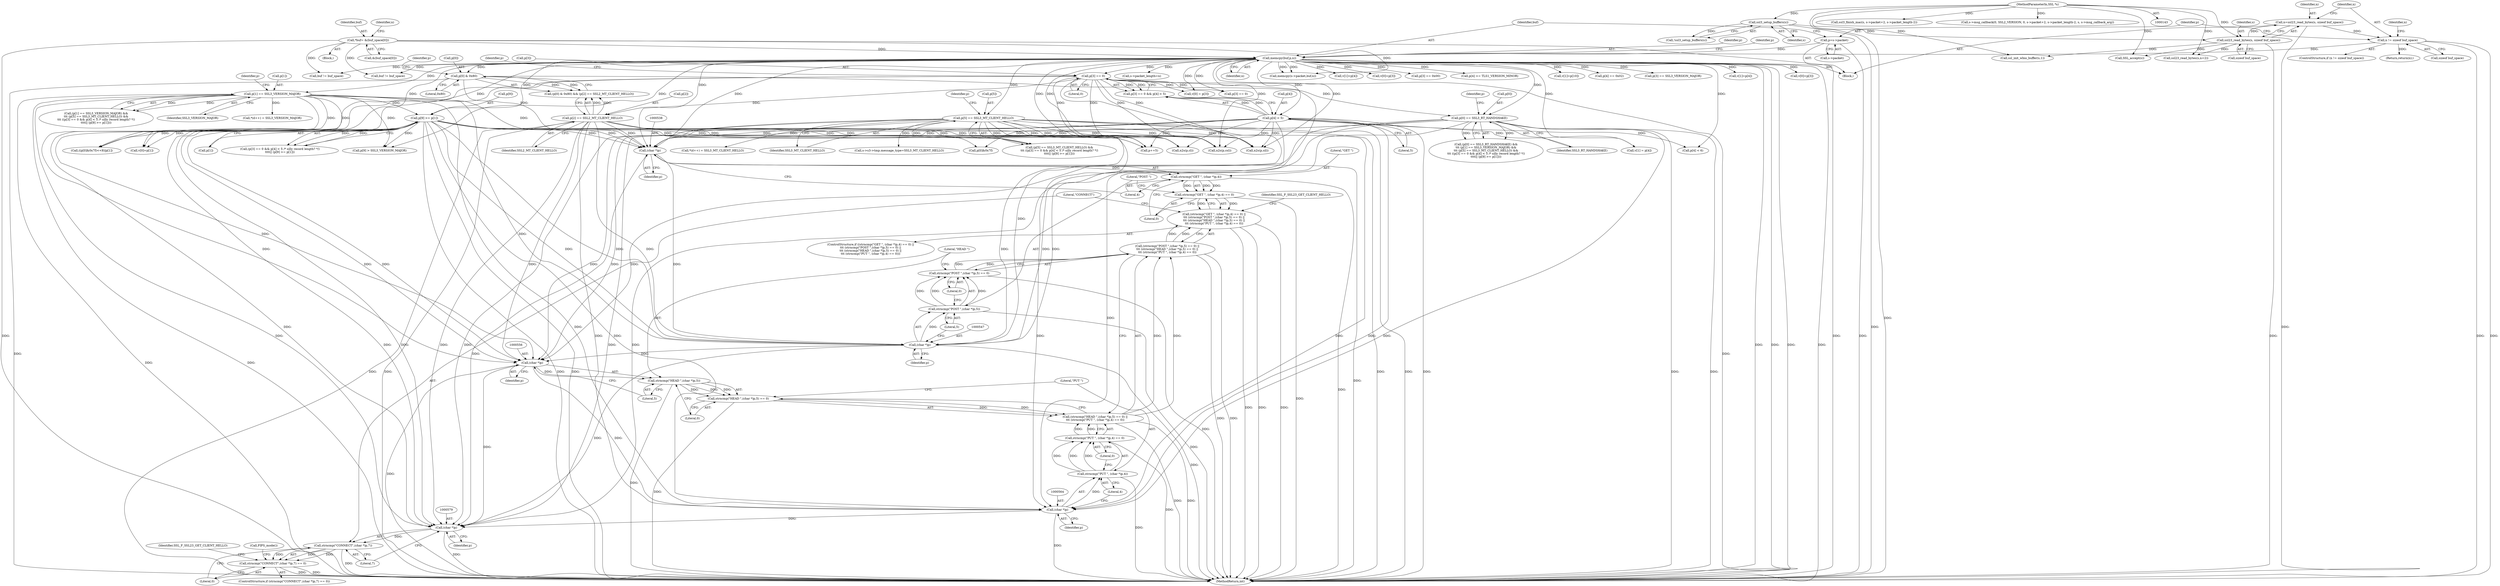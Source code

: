 digraph "0_openssl_b82924741b4bd590da890619be671f4635e46c2b@pointer" {
"1000537" [label="(Call,(char *)p)"];
"1000395" [label="(Call,p[3] == 0)"];
"1000211" [label="(Call,memcpy(buf,p,n))"];
"1000148" [label="(Call,*buf= &(buf_space[0]))"];
"1000206" [label="(Call,p=s->packet)"];
"1000200" [label="(Call,n != sizeof buf_space)"];
"1000193" [label="(Call,n=ssl23_read_bytes(s, sizeof buf_space))"];
"1000195" [label="(Call,ssl23_read_bytes(s, sizeof buf_space))"];
"1000190" [label="(Call,ssl3_setup_buffers(s))"];
"1000144" [label="(MethodParameterIn,SSL *s)"];
"1000376" [label="(Call,p[0] == SSL3_RT_HANDSHAKE)"];
"1000217" [label="(Call,p[0] & 0x80)"];
"1000388" [label="(Call,p[5] == SSL3_MT_CLIENT_HELLO)"];
"1000405" [label="(Call,p[9] >= p[1])"];
"1000382" [label="(Call,p[1] == SSL3_VERSION_MAJOR)"];
"1000400" [label="(Call,p[4] < 5)"];
"1000222" [label="(Call,p[2] == SSL2_MT_CLIENT_HELLO)"];
"1000535" [label="(Call,strncmp(\"GET \", (char *)p,4))"];
"1000534" [label="(Call,strncmp(\"GET \", (char *)p,4) == 0)"];
"1000533" [label="(Call,(strncmp(\"GET \", (char *)p,4) == 0) ||\n\t\t\t (strncmp(\"POST \",(char *)p,5) == 0) ||\n\t\t\t (strncmp(\"HEAD \",(char *)p,5) == 0) ||\n\t\t\t (strncmp(\"PUT \", (char *)p,4) == 0))"];
"1000546" [label="(Call,(char *)p)"];
"1000544" [label="(Call,strncmp(\"POST \",(char *)p,5))"];
"1000543" [label="(Call,strncmp(\"POST \",(char *)p,5) == 0)"];
"1000542" [label="(Call,(strncmp(\"POST \",(char *)p,5) == 0) ||\n\t\t\t (strncmp(\"HEAD \",(char *)p,5) == 0) ||\n\t\t\t (strncmp(\"PUT \", (char *)p,4) == 0))"];
"1000555" [label="(Call,(char *)p)"];
"1000553" [label="(Call,strncmp(\"HEAD \",(char *)p,5))"];
"1000552" [label="(Call,strncmp(\"HEAD \",(char *)p,5) == 0)"];
"1000551" [label="(Call,(strncmp(\"HEAD \",(char *)p,5) == 0) ||\n\t\t\t (strncmp(\"PUT \", (char *)p,4) == 0))"];
"1000563" [label="(Call,(char *)p)"];
"1000561" [label="(Call,strncmp(\"PUT \", (char *)p,4))"];
"1000560" [label="(Call,strncmp(\"PUT \", (char *)p,4) == 0)"];
"1000578" [label="(Call,(char *)p)"];
"1000576" [label="(Call,strncmp(\"CONNECT\",(char *)p,7))"];
"1000575" [label="(Call,strncmp(\"CONNECT\",(char *)p,7) == 0)"];
"1000396" [label="(Call,p[3])"];
"1000404" [label="(Literal,5)"];
"1000381" [label="(Call,(p[1] == SSL3_VERSION_MAJOR) &&\n\t\t\t (p[5] == SSL3_MT_CLIENT_HELLO) &&\n\t\t\t ((p[3] == 0 && p[4] < 5 /* silly record length? */)\n\t\t\t\t|| (p[9] >= p[1])))"];
"1000195" [label="(Call,ssl23_read_bytes(s, sizeof buf_space))"];
"1000449" [label="(Call,v[1]=p[10])"];
"1000640" [label="(Call,p[0]&0x7f)"];
"1000409" [label="(Call,p[1])"];
"1000566" [label="(Literal,4)"];
"1000235" [label="(Call,p[4] == 0x02)"];
"1000570" [label="(Identifier,SSL_F_SSL23_GET_CLIENT_HELLO)"];
"1000549" [label="(Literal,5)"];
"1000386" [label="(Identifier,SSL3_VERSION_MAJOR)"];
"1000267" [label="(Call,p[3] == SSL3_VERSION_MAJOR)"];
"1000422" [label="(Call,p[3] == 0)"];
"1000150" [label="(Call,&(buf_space[0]))"];
"1000759" [label="(Call,*(d++) = SSL3_MT_CLIENT_HELLO)"];
"1000216" [label="(Call,(p[0] & 0x80) && (p[2] == SSL2_MT_CLIENT_HELLO))"];
"1000541" [label="(Literal,0)"];
"1000280" [label="(Call,v[1]=p[4])"];
"1000546" [label="(Call,(char *)p)"];
"1000638" [label="(Call,((p[0]&0x7f)<<8)|p[1])"];
"1001090" [label="(Call,SSL_accept(s))"];
"1000394" [label="(Call,p[3] == 0 && p[4] < 5)"];
"1000413" [label="(Call,v[0]=p[1])"];
"1000145" [label="(Block,)"];
"1000193" [label="(Call,n=ssl23_read_bytes(s, sizeof buf_space))"];
"1000189" [label="(Call,!ssl3_setup_buffers(s))"];
"1000427" [label="(Call,p[4] < 6)"];
"1000567" [label="(Literal,0)"];
"1000560" [label="(Call,strncmp(\"PUT \", (char *)p,4) == 0)"];
"1000241" [label="(Call,v[0]=p[3])"];
"1000212" [label="(Identifier,buf)"];
"1000393" [label="(Call,(p[3] == 0 && p[4] < 5 /* silly record length? */)\n\t\t\t\t|| (p[9] >= p[1]))"];
"1000217" [label="(Call,p[0] & 0x80)"];
"1000392" [label="(Identifier,SSL3_MT_CLIENT_HELLO)"];
"1000544" [label="(Call,strncmp(\"POST \",(char *)p,5))"];
"1000576" [label="(Call,strncmp(\"CONNECT\",(char *)p,7))"];
"1000551" [label="(Call,(strncmp(\"HEAD \",(char *)p,5) == 0) ||\n\t\t\t (strncmp(\"PUT \", (char *)p,4) == 0))"];
"1000543" [label="(Call,strncmp(\"POST \",(char *)p,5) == 0)"];
"1000213" [label="(Identifier,p)"];
"1000194" [label="(Identifier,n)"];
"1000975" [label="(Call,s->packet_length=n)"];
"1000400" [label="(Call,p[4] < 5)"];
"1000581" [label="(Literal,7)"];
"1000578" [label="(Call,(char *)p)"];
"1000226" [label="(Identifier,SSL2_MT_CLIENT_HELLO)"];
"1000555" [label="(Call,(char *)p)"];
"1000770" [label="(Call,*(d++) = SSL3_VERSION_MAJOR)"];
"1000405" [label="(Call,p[9] >= p[1])"];
"1000375" [label="(Call,(p[0] == SSL3_RT_HANDSHAKE) &&\n\t\t\t (p[1] == SSL3_VERSION_MAJOR) &&\n\t\t\t (p[5] == SSL3_MT_CLIENT_HELLO) &&\n\t\t\t ((p[3] == 0 && p[4] < 5 /* silly record length? */)\n\t\t\t\t|| (p[9] >= p[1])))"];
"1000558" [label="(Literal,5)"];
"1000219" [label="(Identifier,p)"];
"1000222" [label="(Call,p[2] == SSL2_MT_CLIENT_HELLO)"];
"1000557" [label="(Identifier,p)"];
"1001102" [label="(MethodReturn,int)"];
"1000376" [label="(Call,p[0] == SSL3_RT_HANDSHAKE)"];
"1000532" [label="(ControlStructure,if ((strncmp(\"GET \", (char *)p,4) == 0) ||\n\t\t\t (strncmp(\"POST \",(char *)p,5) == 0) ||\n\t\t\t (strncmp(\"HEAD \",(char *)p,5) == 0) ||\n\t\t\t (strncmp(\"PUT \", (char *)p,4) == 0)))"];
"1000542" [label="(Call,(strncmp(\"POST \",(char *)p,5) == 0) ||\n\t\t\t (strncmp(\"HEAD \",(char *)p,5) == 0) ||\n\t\t\t (strncmp(\"PUT \", (char *)p,4) == 0))"];
"1000721" [label="(Call,p+=5)"];
"1001084" [label="(Call,buf != buf_space)"];
"1000575" [label="(Call,strncmp(\"CONNECT\",(char *)p,7) == 0)"];
"1000207" [label="(Identifier,p)"];
"1000199" [label="(ControlStructure,if (n != sizeof buf_space))"];
"1000582" [label="(Literal,0)"];
"1000730" [label="(Call,n2s(p,cl))"];
"1000961" [label="(Call,ssl_init_wbio_buffer(s,1))"];
"1000214" [label="(Identifier,n)"];
"1000724" [label="(Call,n2s(p,csl))"];
"1000204" [label="(Return,return(n);)"];
"1000191" [label="(Identifier,s)"];
"1000727" [label="(Call,n2s(p,sil))"];
"1000536" [label="(Literal,\"GET \")"];
"1000682" [label="(Call,ssl3_finish_mac(s, s->packet+2, s->packet_length-2))"];
"1000550" [label="(Literal,0)"];
"1000994" [label="(Call,memcpy(s->packet,buf,n))"];
"1000438" [label="(Call,p[9] > SSL3_VERSION_MAJOR)"];
"1000563" [label="(Call,(char *)p)"];
"1000565" [label="(Identifier,p)"];
"1000904" [label="(Call,s->s3->tmp.message_type=SSL3_MT_CLIENT_HELLO)"];
"1000554" [label="(Literal,\"HEAD \")"];
"1000553" [label="(Call,strncmp(\"HEAD \",(char *)p,5))"];
"1000537" [label="(Call,(char *)p)"];
"1000539" [label="(Identifier,p)"];
"1000387" [label="(Call,(p[5] == SSL3_MT_CLIENT_HELLO) &&\n\t\t\t ((p[3] == 0 && p[4] < 5 /* silly record length? */)\n\t\t\t\t|| (p[9] >= p[1])))"];
"1000545" [label="(Literal,\"POST \")"];
"1000698" [label="(Call,s->msg_callback(0, SSL2_VERSION, 0, s->packet+2, s->packet_length-2, s, s->msg_callback_arg))"];
"1000559" [label="(Literal,0)"];
"1000395" [label="(Call,p[3] == 0)"];
"1001094" [label="(Call,buf != buf_space)"];
"1000552" [label="(Call,strncmp(\"HEAD \",(char *)p,5) == 0)"];
"1000223" [label="(Call,p[2])"];
"1000206" [label="(Call,p=s->packet)"];
"1000164" [label="(Identifier,n)"];
"1000671" [label="(Call,ssl23_read_bytes(s,n+2))"];
"1000397" [label="(Identifier,p)"];
"1000383" [label="(Call,p[1])"];
"1000577" [label="(Literal,\"CONNECT\")"];
"1000382" [label="(Call,p[1] == SSL3_VERSION_MAJOR)"];
"1000202" [label="(Call,sizeof buf_space)"];
"1000580" [label="(Identifier,p)"];
"1000211" [label="(Call,memcpy(buf,p,n))"];
"1000197" [label="(Call,sizeof buf_space)"];
"1000149" [label="(Identifier,buf)"];
"1000196" [label="(Identifier,s)"];
"1000248" [label="(Call,v[1]=p[4])"];
"1000585" [label="(Identifier,SSL_F_SSL23_GET_CLIENT_HELLO)"];
"1000562" [label="(Literal,\"PUT \")"];
"1000148" [label="(Call,*buf= &(buf_space[0]))"];
"1000390" [label="(Identifier,p)"];
"1000548" [label="(Identifier,p)"];
"1000380" [label="(Identifier,SSL3_RT_HANDSHAKE)"];
"1000190" [label="(Call,ssl3_setup_buffers(s))"];
"1000533" [label="(Call,(strncmp(\"GET \", (char *)p,4) == 0) ||\n\t\t\t (strncmp(\"POST \",(char *)p,5) == 0) ||\n\t\t\t (strncmp(\"HEAD \",(char *)p,5) == 0) ||\n\t\t\t (strncmp(\"PUT \", (char *)p,4) == 0))"];
"1000399" [label="(Literal,0)"];
"1000590" [label="(Call,FIPS_mode())"];
"1000144" [label="(MethodParameterIn,SSL *s)"];
"1000384" [label="(Identifier,p)"];
"1000534" [label="(Call,strncmp(\"GET \", (char *)p,4) == 0)"];
"1000200" [label="(Call,n != sizeof buf_space)"];
"1000273" [label="(Call,v[0]=p[3])"];
"1000622" [label="(Call,v[0] = p[3])"];
"1000377" [label="(Call,p[0])"];
"1000406" [label="(Call,p[9])"];
"1000230" [label="(Call,p[3] == 0x00)"];
"1000221" [label="(Literal,0x80)"];
"1000401" [label="(Call,p[4])"];
"1000629" [label="(Call,v[1] = p[4])"];
"1000574" [label="(ControlStructure,if (strncmp(\"CONNECT\",(char *)p,7) == 0))"];
"1000178" [label="(Block,)"];
"1000201" [label="(Identifier,n)"];
"1000540" [label="(Literal,4)"];
"1000561" [label="(Call,strncmp(\"PUT \", (char *)p,4))"];
"1000535" [label="(Call,strncmp(\"GET \", (char *)p,4))"];
"1000288" [label="(Call,p[4] >= TLS1_VERSION_MINOR)"];
"1000224" [label="(Identifier,p)"];
"1000388" [label="(Call,p[5] == SSL3_MT_CLIENT_HELLO)"];
"1000389" [label="(Call,p[5])"];
"1000402" [label="(Identifier,p)"];
"1000208" [label="(Call,s->packet)"];
"1000218" [label="(Call,p[0])"];
"1000205" [label="(Identifier,n)"];
"1000537" -> "1000535"  [label="AST: "];
"1000537" -> "1000539"  [label="CFG: "];
"1000538" -> "1000537"  [label="AST: "];
"1000539" -> "1000537"  [label="AST: "];
"1000540" -> "1000537"  [label="CFG: "];
"1000537" -> "1001102"  [label="DDG: "];
"1000537" -> "1000535"  [label="DDG: "];
"1000395" -> "1000537"  [label="DDG: "];
"1000376" -> "1000537"  [label="DDG: "];
"1000388" -> "1000537"  [label="DDG: "];
"1000405" -> "1000537"  [label="DDG: "];
"1000405" -> "1000537"  [label="DDG: "];
"1000400" -> "1000537"  [label="DDG: "];
"1000211" -> "1000537"  [label="DDG: "];
"1000382" -> "1000537"  [label="DDG: "];
"1000222" -> "1000537"  [label="DDG: "];
"1000537" -> "1000546"  [label="DDG: "];
"1000537" -> "1000578"  [label="DDG: "];
"1000395" -> "1000394"  [label="AST: "];
"1000395" -> "1000399"  [label="CFG: "];
"1000396" -> "1000395"  [label="AST: "];
"1000399" -> "1000395"  [label="AST: "];
"1000402" -> "1000395"  [label="CFG: "];
"1000394" -> "1000395"  [label="CFG: "];
"1000395" -> "1001102"  [label="DDG: "];
"1000395" -> "1000394"  [label="DDG: "];
"1000395" -> "1000394"  [label="DDG: "];
"1000211" -> "1000395"  [label="DDG: "];
"1000395" -> "1000422"  [label="DDG: "];
"1000395" -> "1000546"  [label="DDG: "];
"1000395" -> "1000555"  [label="DDG: "];
"1000395" -> "1000563"  [label="DDG: "];
"1000395" -> "1000578"  [label="DDG: "];
"1000395" -> "1000622"  [label="DDG: "];
"1000395" -> "1000721"  [label="DDG: "];
"1000395" -> "1000724"  [label="DDG: "];
"1000395" -> "1000727"  [label="DDG: "];
"1000395" -> "1000730"  [label="DDG: "];
"1000211" -> "1000178"  [label="AST: "];
"1000211" -> "1000214"  [label="CFG: "];
"1000212" -> "1000211"  [label="AST: "];
"1000213" -> "1000211"  [label="AST: "];
"1000214" -> "1000211"  [label="AST: "];
"1000219" -> "1000211"  [label="CFG: "];
"1000211" -> "1001102"  [label="DDG: "];
"1000211" -> "1001102"  [label="DDG: "];
"1000211" -> "1001102"  [label="DDG: "];
"1000211" -> "1001102"  [label="DDG: "];
"1000148" -> "1000211"  [label="DDG: "];
"1000206" -> "1000211"  [label="DDG: "];
"1000200" -> "1000211"  [label="DDG: "];
"1000211" -> "1000217"  [label="DDG: "];
"1000211" -> "1000222"  [label="DDG: "];
"1000211" -> "1000230"  [label="DDG: "];
"1000211" -> "1000235"  [label="DDG: "];
"1000211" -> "1000241"  [label="DDG: "];
"1000211" -> "1000248"  [label="DDG: "];
"1000211" -> "1000267"  [label="DDG: "];
"1000211" -> "1000273"  [label="DDG: "];
"1000211" -> "1000280"  [label="DDG: "];
"1000211" -> "1000288"  [label="DDG: "];
"1000211" -> "1000376"  [label="DDG: "];
"1000211" -> "1000382"  [label="DDG: "];
"1000211" -> "1000388"  [label="DDG: "];
"1000211" -> "1000400"  [label="DDG: "];
"1000211" -> "1000405"  [label="DDG: "];
"1000211" -> "1000413"  [label="DDG: "];
"1000211" -> "1000422"  [label="DDG: "];
"1000211" -> "1000427"  [label="DDG: "];
"1000211" -> "1000438"  [label="DDG: "];
"1000211" -> "1000449"  [label="DDG: "];
"1000211" -> "1000622"  [label="DDG: "];
"1000211" -> "1000629"  [label="DDG: "];
"1000211" -> "1000638"  [label="DDG: "];
"1000211" -> "1000721"  [label="DDG: "];
"1000211" -> "1000724"  [label="DDG: "];
"1000211" -> "1000727"  [label="DDG: "];
"1000211" -> "1000730"  [label="DDG: "];
"1000211" -> "1000975"  [label="DDG: "];
"1000211" -> "1000994"  [label="DDG: "];
"1000211" -> "1000994"  [label="DDG: "];
"1000211" -> "1001084"  [label="DDG: "];
"1000211" -> "1001094"  [label="DDG: "];
"1000148" -> "1000145"  [label="AST: "];
"1000148" -> "1000150"  [label="CFG: "];
"1000149" -> "1000148"  [label="AST: "];
"1000150" -> "1000148"  [label="AST: "];
"1000164" -> "1000148"  [label="CFG: "];
"1000148" -> "1001102"  [label="DDG: "];
"1000148" -> "1001102"  [label="DDG: "];
"1000148" -> "1000994"  [label="DDG: "];
"1000148" -> "1001084"  [label="DDG: "];
"1000148" -> "1001094"  [label="DDG: "];
"1000206" -> "1000178"  [label="AST: "];
"1000206" -> "1000208"  [label="CFG: "];
"1000207" -> "1000206"  [label="AST: "];
"1000208" -> "1000206"  [label="AST: "];
"1000212" -> "1000206"  [label="CFG: "];
"1000206" -> "1001102"  [label="DDG: "];
"1000200" -> "1000199"  [label="AST: "];
"1000200" -> "1000202"  [label="CFG: "];
"1000201" -> "1000200"  [label="AST: "];
"1000202" -> "1000200"  [label="AST: "];
"1000205" -> "1000200"  [label="CFG: "];
"1000207" -> "1000200"  [label="CFG: "];
"1000200" -> "1001102"  [label="DDG: "];
"1000200" -> "1001102"  [label="DDG: "];
"1000193" -> "1000200"  [label="DDG: "];
"1000200" -> "1000204"  [label="DDG: "];
"1000193" -> "1000178"  [label="AST: "];
"1000193" -> "1000195"  [label="CFG: "];
"1000194" -> "1000193"  [label="AST: "];
"1000195" -> "1000193"  [label="AST: "];
"1000201" -> "1000193"  [label="CFG: "];
"1000193" -> "1001102"  [label="DDG: "];
"1000195" -> "1000193"  [label="DDG: "];
"1000195" -> "1000197"  [label="CFG: "];
"1000196" -> "1000195"  [label="AST: "];
"1000197" -> "1000195"  [label="AST: "];
"1000195" -> "1001102"  [label="DDG: "];
"1000190" -> "1000195"  [label="DDG: "];
"1000144" -> "1000195"  [label="DDG: "];
"1000195" -> "1000671"  [label="DDG: "];
"1000195" -> "1000961"  [label="DDG: "];
"1000195" -> "1001090"  [label="DDG: "];
"1000190" -> "1000189"  [label="AST: "];
"1000190" -> "1000191"  [label="CFG: "];
"1000191" -> "1000190"  [label="AST: "];
"1000189" -> "1000190"  [label="CFG: "];
"1000190" -> "1001102"  [label="DDG: "];
"1000190" -> "1000189"  [label="DDG: "];
"1000144" -> "1000190"  [label="DDG: "];
"1000144" -> "1000143"  [label="AST: "];
"1000144" -> "1001102"  [label="DDG: "];
"1000144" -> "1000671"  [label="DDG: "];
"1000144" -> "1000682"  [label="DDG: "];
"1000144" -> "1000698"  [label="DDG: "];
"1000144" -> "1000961"  [label="DDG: "];
"1000144" -> "1001090"  [label="DDG: "];
"1000376" -> "1000375"  [label="AST: "];
"1000376" -> "1000380"  [label="CFG: "];
"1000377" -> "1000376"  [label="AST: "];
"1000380" -> "1000376"  [label="AST: "];
"1000384" -> "1000376"  [label="CFG: "];
"1000375" -> "1000376"  [label="CFG: "];
"1000376" -> "1001102"  [label="DDG: "];
"1000376" -> "1001102"  [label="DDG: "];
"1000376" -> "1000375"  [label="DDG: "];
"1000376" -> "1000375"  [label="DDG: "];
"1000217" -> "1000376"  [label="DDG: "];
"1000376" -> "1000546"  [label="DDG: "];
"1000376" -> "1000555"  [label="DDG: "];
"1000376" -> "1000563"  [label="DDG: "];
"1000376" -> "1000578"  [label="DDG: "];
"1000376" -> "1000640"  [label="DDG: "];
"1000217" -> "1000216"  [label="AST: "];
"1000217" -> "1000221"  [label="CFG: "];
"1000218" -> "1000217"  [label="AST: "];
"1000221" -> "1000217"  [label="AST: "];
"1000224" -> "1000217"  [label="CFG: "];
"1000216" -> "1000217"  [label="CFG: "];
"1000217" -> "1001102"  [label="DDG: "];
"1000217" -> "1000216"  [label="DDG: "];
"1000217" -> "1000216"  [label="DDG: "];
"1000217" -> "1000640"  [label="DDG: "];
"1000388" -> "1000387"  [label="AST: "];
"1000388" -> "1000392"  [label="CFG: "];
"1000389" -> "1000388"  [label="AST: "];
"1000392" -> "1000388"  [label="AST: "];
"1000397" -> "1000388"  [label="CFG: "];
"1000387" -> "1000388"  [label="CFG: "];
"1000388" -> "1001102"  [label="DDG: "];
"1000388" -> "1001102"  [label="DDG: "];
"1000388" -> "1000387"  [label="DDG: "];
"1000388" -> "1000387"  [label="DDG: "];
"1000388" -> "1000546"  [label="DDG: "];
"1000388" -> "1000555"  [label="DDG: "];
"1000388" -> "1000563"  [label="DDG: "];
"1000388" -> "1000578"  [label="DDG: "];
"1000388" -> "1000721"  [label="DDG: "];
"1000388" -> "1000724"  [label="DDG: "];
"1000388" -> "1000727"  [label="DDG: "];
"1000388" -> "1000730"  [label="DDG: "];
"1000388" -> "1000759"  [label="DDG: "];
"1000388" -> "1000904"  [label="DDG: "];
"1000405" -> "1000393"  [label="AST: "];
"1000405" -> "1000409"  [label="CFG: "];
"1000406" -> "1000405"  [label="AST: "];
"1000409" -> "1000405"  [label="AST: "];
"1000393" -> "1000405"  [label="CFG: "];
"1000405" -> "1001102"  [label="DDG: "];
"1000405" -> "1001102"  [label="DDG: "];
"1000405" -> "1000393"  [label="DDG: "];
"1000405" -> "1000393"  [label="DDG: "];
"1000382" -> "1000405"  [label="DDG: "];
"1000405" -> "1000413"  [label="DDG: "];
"1000405" -> "1000438"  [label="DDG: "];
"1000405" -> "1000546"  [label="DDG: "];
"1000405" -> "1000546"  [label="DDG: "];
"1000405" -> "1000555"  [label="DDG: "];
"1000405" -> "1000555"  [label="DDG: "];
"1000405" -> "1000563"  [label="DDG: "];
"1000405" -> "1000563"  [label="DDG: "];
"1000405" -> "1000578"  [label="DDG: "];
"1000405" -> "1000578"  [label="DDG: "];
"1000405" -> "1000638"  [label="DDG: "];
"1000405" -> "1000721"  [label="DDG: "];
"1000405" -> "1000724"  [label="DDG: "];
"1000405" -> "1000727"  [label="DDG: "];
"1000405" -> "1000730"  [label="DDG: "];
"1000382" -> "1000381"  [label="AST: "];
"1000382" -> "1000386"  [label="CFG: "];
"1000383" -> "1000382"  [label="AST: "];
"1000386" -> "1000382"  [label="AST: "];
"1000390" -> "1000382"  [label="CFG: "];
"1000381" -> "1000382"  [label="CFG: "];
"1000382" -> "1001102"  [label="DDG: "];
"1000382" -> "1001102"  [label="DDG: "];
"1000382" -> "1000381"  [label="DDG: "];
"1000382" -> "1000381"  [label="DDG: "];
"1000382" -> "1000413"  [label="DDG: "];
"1000382" -> "1000438"  [label="DDG: "];
"1000382" -> "1000546"  [label="DDG: "];
"1000382" -> "1000555"  [label="DDG: "];
"1000382" -> "1000563"  [label="DDG: "];
"1000382" -> "1000578"  [label="DDG: "];
"1000382" -> "1000638"  [label="DDG: "];
"1000382" -> "1000770"  [label="DDG: "];
"1000400" -> "1000394"  [label="AST: "];
"1000400" -> "1000404"  [label="CFG: "];
"1000401" -> "1000400"  [label="AST: "];
"1000404" -> "1000400"  [label="AST: "];
"1000394" -> "1000400"  [label="CFG: "];
"1000400" -> "1001102"  [label="DDG: "];
"1000400" -> "1000394"  [label="DDG: "];
"1000400" -> "1000394"  [label="DDG: "];
"1000400" -> "1000427"  [label="DDG: "];
"1000400" -> "1000546"  [label="DDG: "];
"1000400" -> "1000555"  [label="DDG: "];
"1000400" -> "1000563"  [label="DDG: "];
"1000400" -> "1000578"  [label="DDG: "];
"1000400" -> "1000629"  [label="DDG: "];
"1000400" -> "1000721"  [label="DDG: "];
"1000400" -> "1000724"  [label="DDG: "];
"1000400" -> "1000727"  [label="DDG: "];
"1000400" -> "1000730"  [label="DDG: "];
"1000222" -> "1000216"  [label="AST: "];
"1000222" -> "1000226"  [label="CFG: "];
"1000223" -> "1000222"  [label="AST: "];
"1000226" -> "1000222"  [label="AST: "];
"1000216" -> "1000222"  [label="CFG: "];
"1000222" -> "1001102"  [label="DDG: "];
"1000222" -> "1001102"  [label="DDG: "];
"1000222" -> "1000216"  [label="DDG: "];
"1000222" -> "1000216"  [label="DDG: "];
"1000222" -> "1000546"  [label="DDG: "];
"1000222" -> "1000555"  [label="DDG: "];
"1000222" -> "1000563"  [label="DDG: "];
"1000222" -> "1000578"  [label="DDG: "];
"1000222" -> "1000721"  [label="DDG: "];
"1000222" -> "1000724"  [label="DDG: "];
"1000222" -> "1000727"  [label="DDG: "];
"1000222" -> "1000730"  [label="DDG: "];
"1000535" -> "1000534"  [label="AST: "];
"1000535" -> "1000540"  [label="CFG: "];
"1000536" -> "1000535"  [label="AST: "];
"1000540" -> "1000535"  [label="AST: "];
"1000541" -> "1000535"  [label="CFG: "];
"1000535" -> "1001102"  [label="DDG: "];
"1000535" -> "1000534"  [label="DDG: "];
"1000535" -> "1000534"  [label="DDG: "];
"1000535" -> "1000534"  [label="DDG: "];
"1000534" -> "1000533"  [label="AST: "];
"1000534" -> "1000541"  [label="CFG: "];
"1000541" -> "1000534"  [label="AST: "];
"1000545" -> "1000534"  [label="CFG: "];
"1000533" -> "1000534"  [label="CFG: "];
"1000534" -> "1001102"  [label="DDG: "];
"1000534" -> "1000533"  [label="DDG: "];
"1000534" -> "1000533"  [label="DDG: "];
"1000533" -> "1000532"  [label="AST: "];
"1000533" -> "1000542"  [label="CFG: "];
"1000542" -> "1000533"  [label="AST: "];
"1000570" -> "1000533"  [label="CFG: "];
"1000577" -> "1000533"  [label="CFG: "];
"1000533" -> "1001102"  [label="DDG: "];
"1000533" -> "1001102"  [label="DDG: "];
"1000533" -> "1001102"  [label="DDG: "];
"1000542" -> "1000533"  [label="DDG: "];
"1000542" -> "1000533"  [label="DDG: "];
"1000546" -> "1000544"  [label="AST: "];
"1000546" -> "1000548"  [label="CFG: "];
"1000547" -> "1000546"  [label="AST: "];
"1000548" -> "1000546"  [label="AST: "];
"1000549" -> "1000546"  [label="CFG: "];
"1000546" -> "1001102"  [label="DDG: "];
"1000546" -> "1000544"  [label="DDG: "];
"1000546" -> "1000555"  [label="DDG: "];
"1000546" -> "1000578"  [label="DDG: "];
"1000544" -> "1000543"  [label="AST: "];
"1000544" -> "1000549"  [label="CFG: "];
"1000545" -> "1000544"  [label="AST: "];
"1000549" -> "1000544"  [label="AST: "];
"1000550" -> "1000544"  [label="CFG: "];
"1000544" -> "1001102"  [label="DDG: "];
"1000544" -> "1000543"  [label="DDG: "];
"1000544" -> "1000543"  [label="DDG: "];
"1000544" -> "1000543"  [label="DDG: "];
"1000543" -> "1000542"  [label="AST: "];
"1000543" -> "1000550"  [label="CFG: "];
"1000550" -> "1000543"  [label="AST: "];
"1000554" -> "1000543"  [label="CFG: "];
"1000542" -> "1000543"  [label="CFG: "];
"1000543" -> "1001102"  [label="DDG: "];
"1000543" -> "1000542"  [label="DDG: "];
"1000543" -> "1000542"  [label="DDG: "];
"1000542" -> "1000551"  [label="CFG: "];
"1000551" -> "1000542"  [label="AST: "];
"1000542" -> "1001102"  [label="DDG: "];
"1000542" -> "1001102"  [label="DDG: "];
"1000551" -> "1000542"  [label="DDG: "];
"1000551" -> "1000542"  [label="DDG: "];
"1000555" -> "1000553"  [label="AST: "];
"1000555" -> "1000557"  [label="CFG: "];
"1000556" -> "1000555"  [label="AST: "];
"1000557" -> "1000555"  [label="AST: "];
"1000558" -> "1000555"  [label="CFG: "];
"1000555" -> "1001102"  [label="DDG: "];
"1000555" -> "1000553"  [label="DDG: "];
"1000555" -> "1000563"  [label="DDG: "];
"1000555" -> "1000578"  [label="DDG: "];
"1000553" -> "1000552"  [label="AST: "];
"1000553" -> "1000558"  [label="CFG: "];
"1000554" -> "1000553"  [label="AST: "];
"1000558" -> "1000553"  [label="AST: "];
"1000559" -> "1000553"  [label="CFG: "];
"1000553" -> "1001102"  [label="DDG: "];
"1000553" -> "1000552"  [label="DDG: "];
"1000553" -> "1000552"  [label="DDG: "];
"1000553" -> "1000552"  [label="DDG: "];
"1000552" -> "1000551"  [label="AST: "];
"1000552" -> "1000559"  [label="CFG: "];
"1000559" -> "1000552"  [label="AST: "];
"1000562" -> "1000552"  [label="CFG: "];
"1000551" -> "1000552"  [label="CFG: "];
"1000552" -> "1001102"  [label="DDG: "];
"1000552" -> "1000551"  [label="DDG: "];
"1000552" -> "1000551"  [label="DDG: "];
"1000551" -> "1000560"  [label="CFG: "];
"1000560" -> "1000551"  [label="AST: "];
"1000551" -> "1001102"  [label="DDG: "];
"1000551" -> "1001102"  [label="DDG: "];
"1000560" -> "1000551"  [label="DDG: "];
"1000560" -> "1000551"  [label="DDG: "];
"1000563" -> "1000561"  [label="AST: "];
"1000563" -> "1000565"  [label="CFG: "];
"1000564" -> "1000563"  [label="AST: "];
"1000565" -> "1000563"  [label="AST: "];
"1000566" -> "1000563"  [label="CFG: "];
"1000563" -> "1001102"  [label="DDG: "];
"1000563" -> "1000561"  [label="DDG: "];
"1000563" -> "1000578"  [label="DDG: "];
"1000561" -> "1000560"  [label="AST: "];
"1000561" -> "1000566"  [label="CFG: "];
"1000562" -> "1000561"  [label="AST: "];
"1000566" -> "1000561"  [label="AST: "];
"1000567" -> "1000561"  [label="CFG: "];
"1000561" -> "1001102"  [label="DDG: "];
"1000561" -> "1000560"  [label="DDG: "];
"1000561" -> "1000560"  [label="DDG: "];
"1000561" -> "1000560"  [label="DDG: "];
"1000560" -> "1000567"  [label="CFG: "];
"1000567" -> "1000560"  [label="AST: "];
"1000560" -> "1001102"  [label="DDG: "];
"1000578" -> "1000576"  [label="AST: "];
"1000578" -> "1000580"  [label="CFG: "];
"1000579" -> "1000578"  [label="AST: "];
"1000580" -> "1000578"  [label="AST: "];
"1000581" -> "1000578"  [label="CFG: "];
"1000578" -> "1001102"  [label="DDG: "];
"1000578" -> "1000576"  [label="DDG: "];
"1000576" -> "1000575"  [label="AST: "];
"1000576" -> "1000581"  [label="CFG: "];
"1000577" -> "1000576"  [label="AST: "];
"1000581" -> "1000576"  [label="AST: "];
"1000582" -> "1000576"  [label="CFG: "];
"1000576" -> "1001102"  [label="DDG: "];
"1000576" -> "1000575"  [label="DDG: "];
"1000576" -> "1000575"  [label="DDG: "];
"1000576" -> "1000575"  [label="DDG: "];
"1000575" -> "1000574"  [label="AST: "];
"1000575" -> "1000582"  [label="CFG: "];
"1000582" -> "1000575"  [label="AST: "];
"1000585" -> "1000575"  [label="CFG: "];
"1000590" -> "1000575"  [label="CFG: "];
"1000575" -> "1001102"  [label="DDG: "];
"1000575" -> "1001102"  [label="DDG: "];
}

